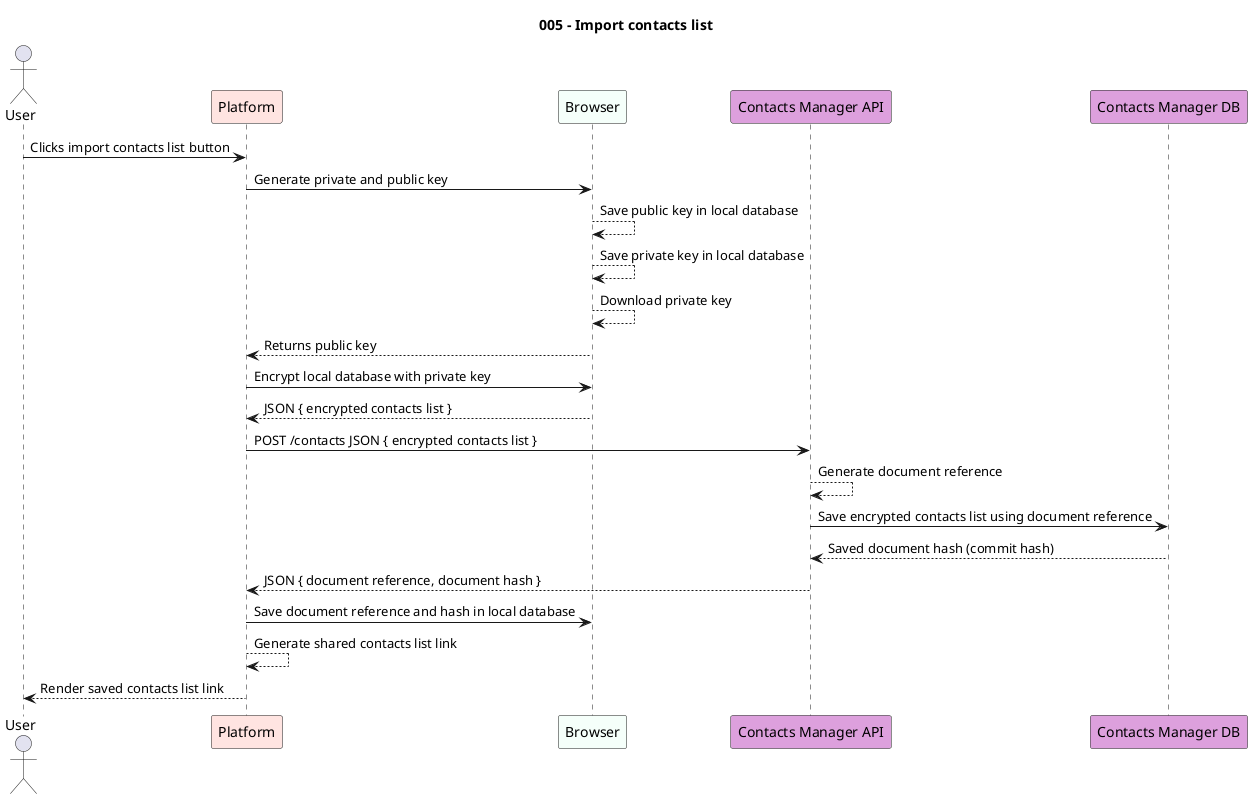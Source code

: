 @startuml 005-import-contacts-list

title "005 - Import contacts list"

actor User
participant "Platform" as PL #MistyRose
participant Browser #MintCream
participant "Contacts Manager API" as CNT #Plum
participant "Contacts Manager DB" as CNT_DB #Plum

User -> PL: Clicks import contacts list button
PL -> Browser: Generate private and public key
Browser --> Browser: Save public key in local database
Browser --> Browser: Save private key in local database
Browser --> Browser: Download private key
Browser --> PL: Returns public key

PL -> Browser: Encrypt local database with private key
Browser --> PL: JSON { encrypted contacts list }
PL -> CNT: POST /contacts JSON { encrypted contacts list }
CNT --> CNT: Generate document reference
CNT -> CNT_DB: Save encrypted contacts list using document reference
CNT_DB --> CNT: Saved document hash (commit hash)
CNT --> PL: JSON { document reference, document hash }
PL -> Browser: Save document reference and hash in local database
PL --> PL: Generate shared contacts list link
PL --> User: Render saved contacts list link

@enduml
